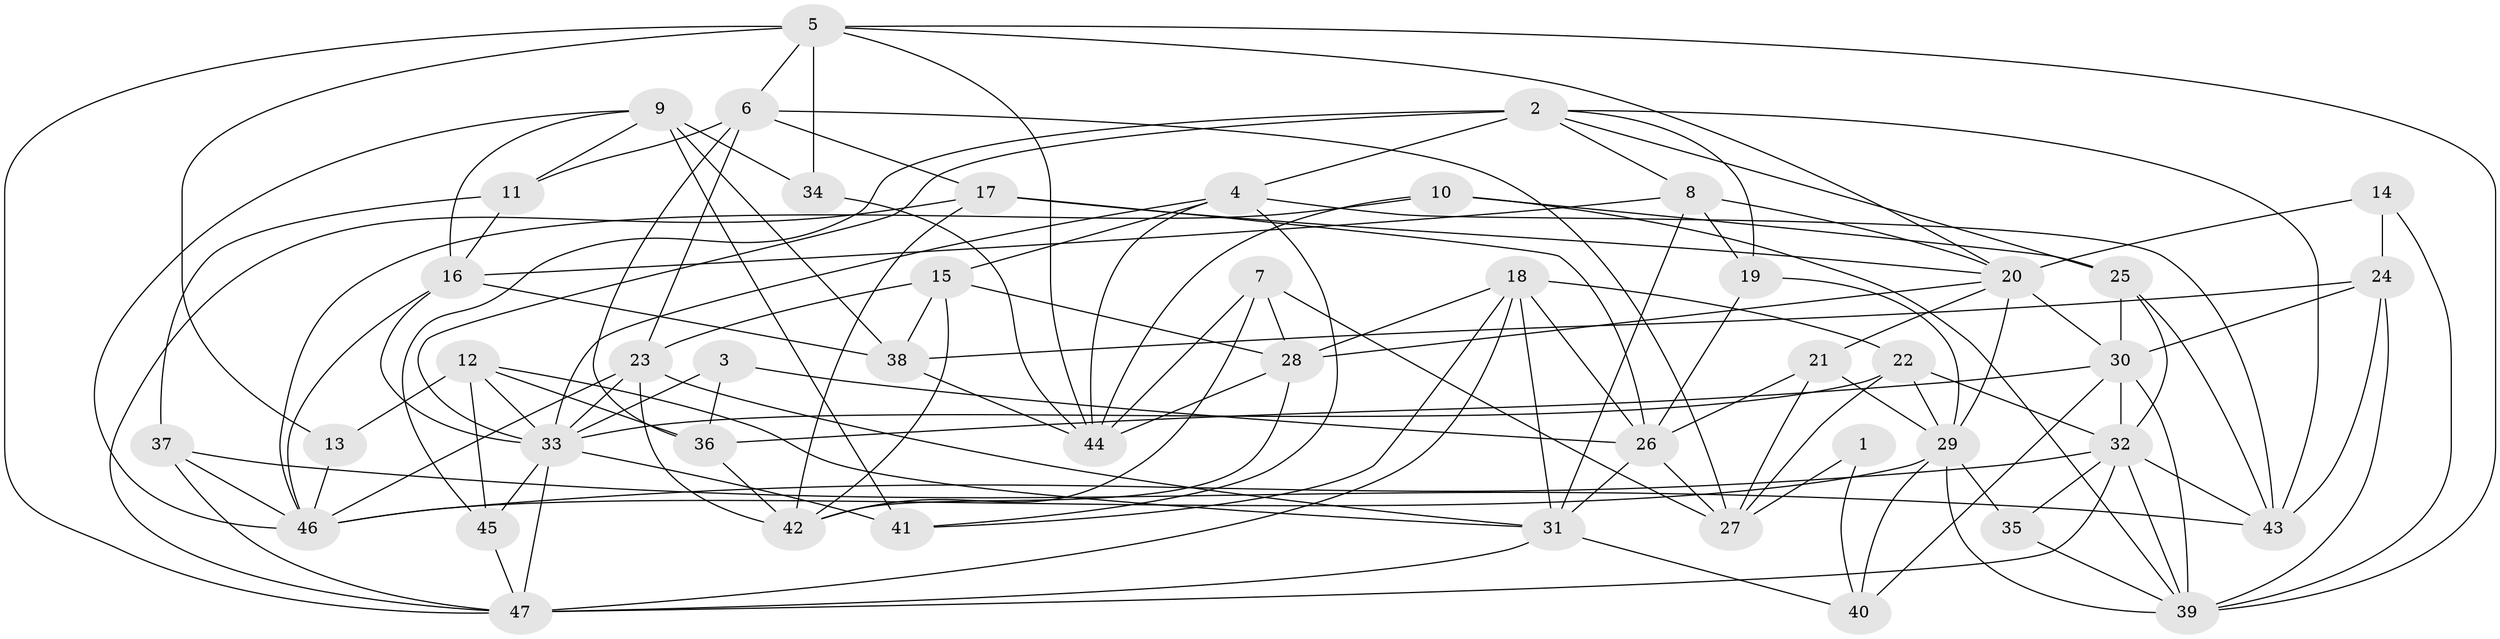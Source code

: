 // original degree distribution, {2: 0.06451612903225806, 5: 0.21505376344086022, 6: 0.07526881720430108, 4: 0.3118279569892473, 3: 0.3118279569892473, 8: 0.010752688172043012, 7: 0.010752688172043012}
// Generated by graph-tools (version 1.1) at 2025/50/03/09/25 03:50:11]
// undirected, 47 vertices, 129 edges
graph export_dot {
graph [start="1"]
  node [color=gray90,style=filled];
  1;
  2;
  3;
  4;
  5;
  6;
  7;
  8;
  9;
  10;
  11;
  12;
  13;
  14;
  15;
  16;
  17;
  18;
  19;
  20;
  21;
  22;
  23;
  24;
  25;
  26;
  27;
  28;
  29;
  30;
  31;
  32;
  33;
  34;
  35;
  36;
  37;
  38;
  39;
  40;
  41;
  42;
  43;
  44;
  45;
  46;
  47;
  1 -- 27 [weight=1.0];
  1 -- 40 [weight=1.0];
  2 -- 4 [weight=1.0];
  2 -- 8 [weight=1.0];
  2 -- 19 [weight=1.0];
  2 -- 25 [weight=1.0];
  2 -- 33 [weight=1.0];
  2 -- 43 [weight=1.0];
  2 -- 45 [weight=2.0];
  3 -- 26 [weight=1.0];
  3 -- 33 [weight=1.0];
  3 -- 36 [weight=1.0];
  4 -- 15 [weight=1.0];
  4 -- 33 [weight=1.0];
  4 -- 41 [weight=1.0];
  4 -- 43 [weight=1.0];
  4 -- 44 [weight=1.0];
  5 -- 6 [weight=1.0];
  5 -- 13 [weight=1.0];
  5 -- 20 [weight=1.0];
  5 -- 34 [weight=1.0];
  5 -- 39 [weight=1.0];
  5 -- 44 [weight=1.0];
  5 -- 47 [weight=1.0];
  6 -- 11 [weight=1.0];
  6 -- 17 [weight=1.0];
  6 -- 23 [weight=1.0];
  6 -- 27 [weight=1.0];
  6 -- 36 [weight=1.0];
  7 -- 27 [weight=1.0];
  7 -- 28 [weight=1.0];
  7 -- 42 [weight=1.0];
  7 -- 44 [weight=1.0];
  8 -- 16 [weight=1.0];
  8 -- 19 [weight=1.0];
  8 -- 20 [weight=1.0];
  8 -- 31 [weight=1.0];
  9 -- 11 [weight=1.0];
  9 -- 16 [weight=1.0];
  9 -- 34 [weight=1.0];
  9 -- 38 [weight=2.0];
  9 -- 41 [weight=2.0];
  9 -- 46 [weight=1.0];
  10 -- 25 [weight=1.0];
  10 -- 39 [weight=1.0];
  10 -- 44 [weight=1.0];
  10 -- 46 [weight=1.0];
  11 -- 16 [weight=1.0];
  11 -- 37 [weight=1.0];
  12 -- 13 [weight=1.0];
  12 -- 31 [weight=1.0];
  12 -- 33 [weight=2.0];
  12 -- 36 [weight=1.0];
  12 -- 45 [weight=1.0];
  13 -- 46 [weight=1.0];
  14 -- 20 [weight=1.0];
  14 -- 24 [weight=1.0];
  14 -- 39 [weight=1.0];
  15 -- 23 [weight=1.0];
  15 -- 28 [weight=1.0];
  15 -- 38 [weight=1.0];
  15 -- 42 [weight=1.0];
  16 -- 33 [weight=1.0];
  16 -- 38 [weight=1.0];
  16 -- 46 [weight=1.0];
  17 -- 20 [weight=1.0];
  17 -- 26 [weight=1.0];
  17 -- 42 [weight=1.0];
  17 -- 47 [weight=1.0];
  18 -- 22 [weight=1.0];
  18 -- 26 [weight=1.0];
  18 -- 28 [weight=1.0];
  18 -- 31 [weight=1.0];
  18 -- 41 [weight=1.0];
  18 -- 47 [weight=1.0];
  19 -- 26 [weight=1.0];
  19 -- 29 [weight=1.0];
  20 -- 21 [weight=1.0];
  20 -- 28 [weight=1.0];
  20 -- 29 [weight=1.0];
  20 -- 30 [weight=1.0];
  21 -- 26 [weight=1.0];
  21 -- 27 [weight=1.0];
  21 -- 29 [weight=1.0];
  22 -- 27 [weight=1.0];
  22 -- 29 [weight=1.0];
  22 -- 32 [weight=1.0];
  22 -- 33 [weight=1.0];
  23 -- 31 [weight=1.0];
  23 -- 33 [weight=1.0];
  23 -- 42 [weight=1.0];
  23 -- 46 [weight=1.0];
  24 -- 30 [weight=1.0];
  24 -- 38 [weight=1.0];
  24 -- 39 [weight=1.0];
  24 -- 43 [weight=1.0];
  25 -- 30 [weight=2.0];
  25 -- 32 [weight=1.0];
  25 -- 43 [weight=1.0];
  26 -- 27 [weight=1.0];
  26 -- 31 [weight=1.0];
  28 -- 42 [weight=1.0];
  28 -- 44 [weight=1.0];
  29 -- 35 [weight=1.0];
  29 -- 39 [weight=1.0];
  29 -- 40 [weight=1.0];
  29 -- 46 [weight=1.0];
  30 -- 32 [weight=1.0];
  30 -- 36 [weight=1.0];
  30 -- 39 [weight=1.0];
  30 -- 40 [weight=2.0];
  31 -- 40 [weight=1.0];
  31 -- 47 [weight=1.0];
  32 -- 35 [weight=1.0];
  32 -- 39 [weight=1.0];
  32 -- 43 [weight=1.0];
  32 -- 46 [weight=1.0];
  32 -- 47 [weight=1.0];
  33 -- 41 [weight=1.0];
  33 -- 45 [weight=1.0];
  33 -- 47 [weight=1.0];
  34 -- 44 [weight=1.0];
  35 -- 39 [weight=1.0];
  36 -- 42 [weight=1.0];
  37 -- 43 [weight=1.0];
  37 -- 46 [weight=1.0];
  37 -- 47 [weight=1.0];
  38 -- 44 [weight=1.0];
  45 -- 47 [weight=1.0];
}
